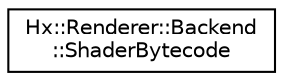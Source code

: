 digraph "Graphical Class Hierarchy"
{
  edge [fontname="Helvetica",fontsize="10",labelfontname="Helvetica",labelfontsize="10"];
  node [fontname="Helvetica",fontsize="10",shape=record];
  rankdir="LR";
  Node0 [label="Hx::Renderer::Backend\l::ShaderBytecode",height=0.2,width=0.4,color="black", fillcolor="white", style="filled",URL="$structHx_1_1Renderer_1_1Backend_1_1ShaderBytecode.html"];
}
